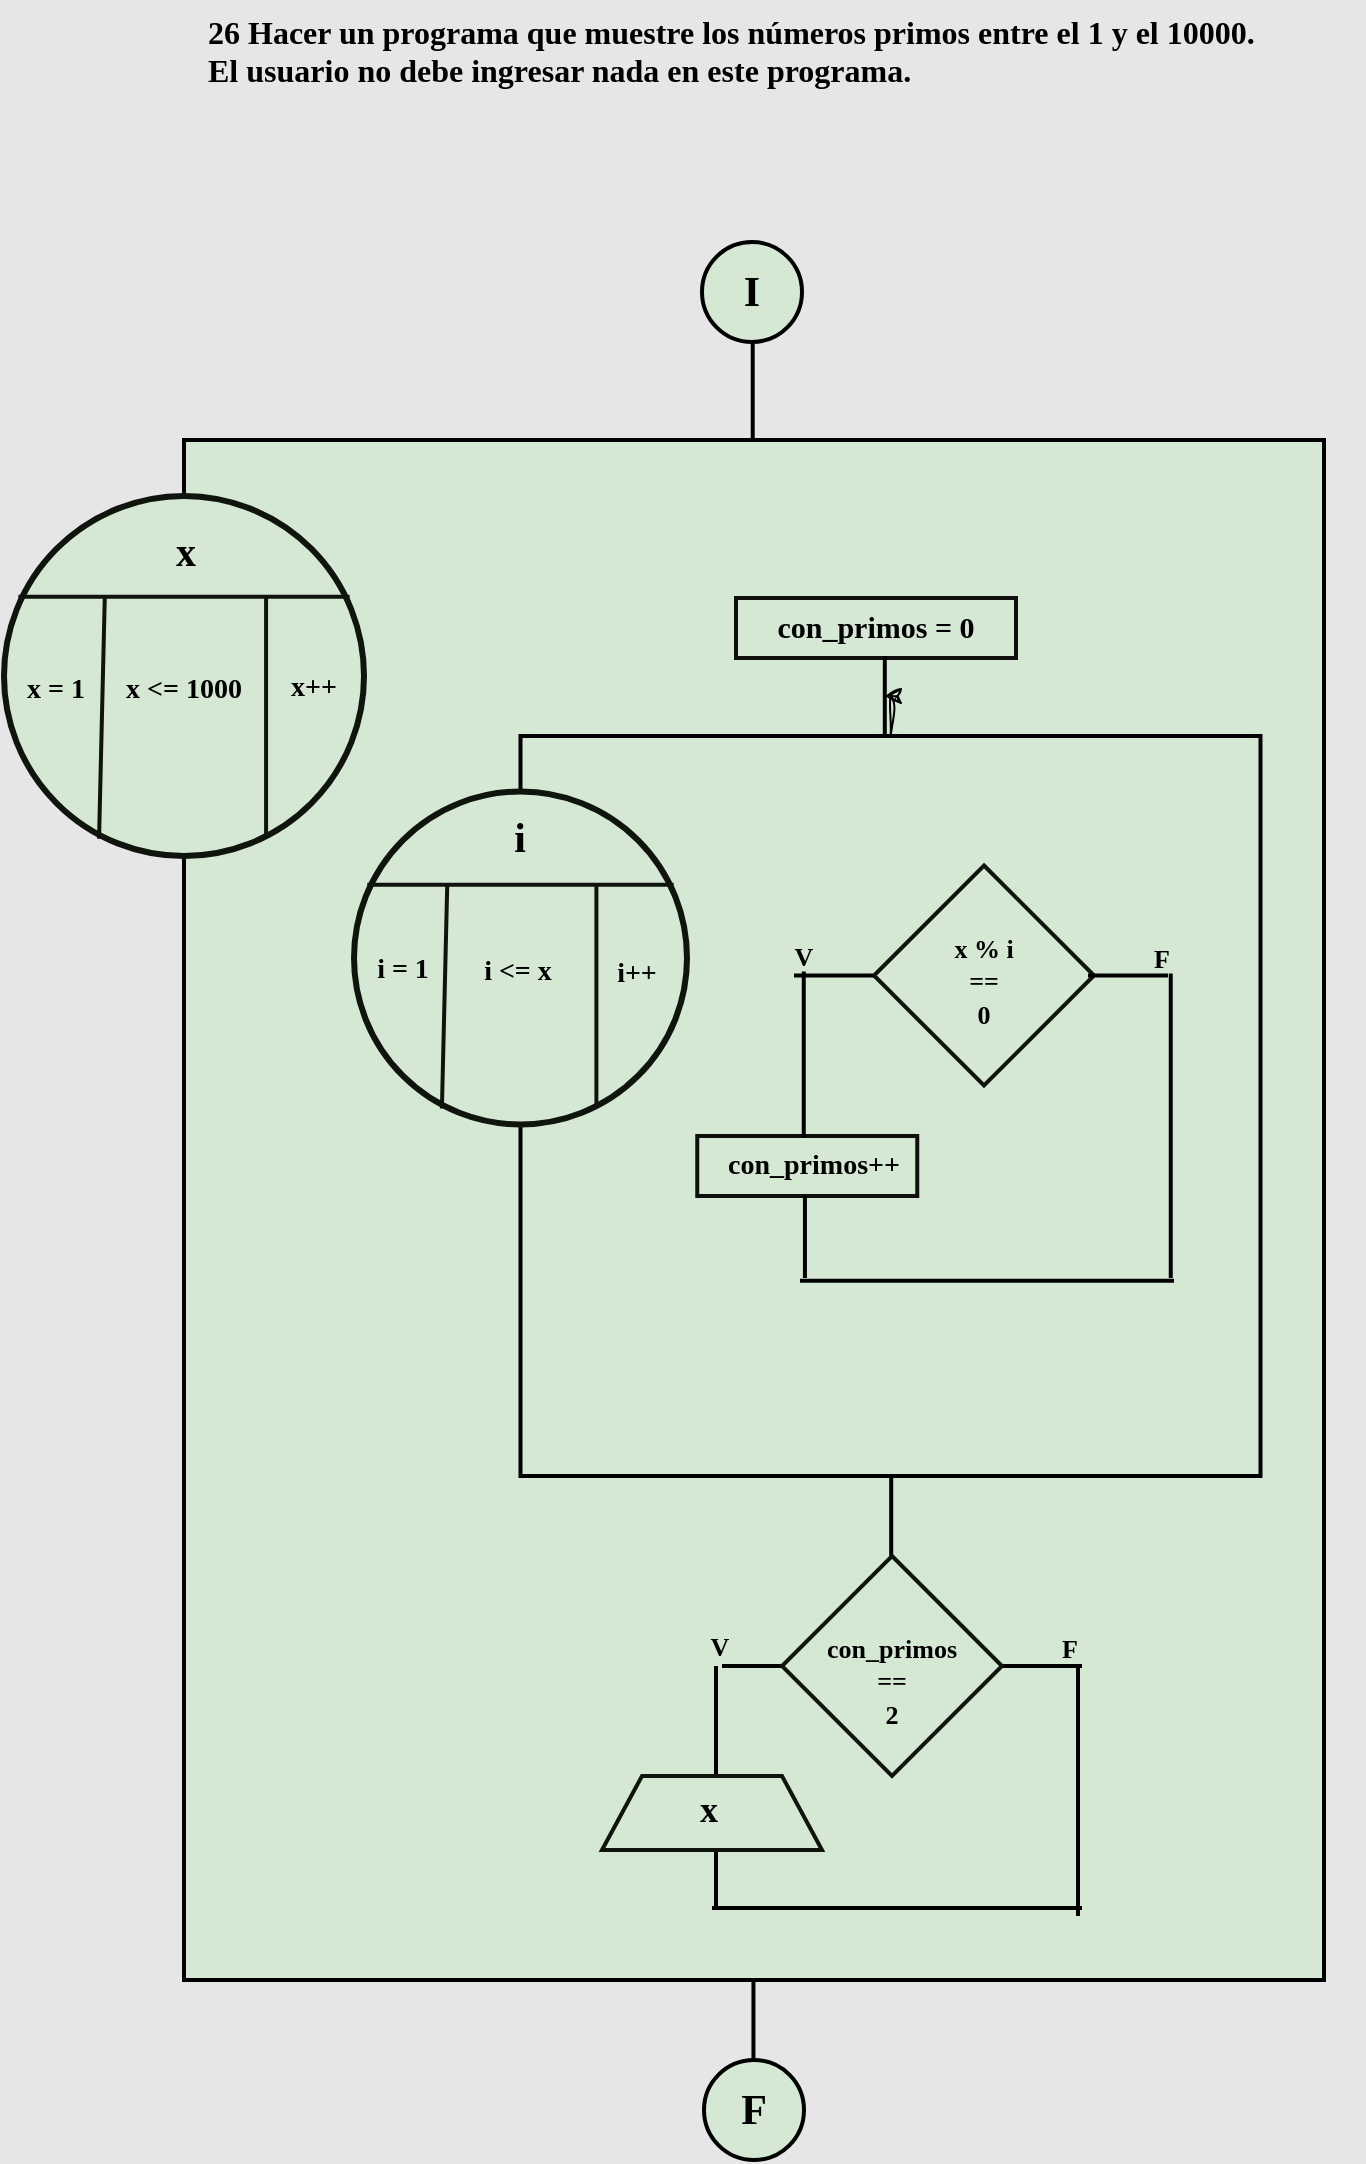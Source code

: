 <mxfile version="24.1.0" type="device">
  <diagram name="Página-1" id="kMBP3JyiyTANQdQD7Acw">
    <mxGraphModel dx="1495" dy="874" grid="1" gridSize="10" guides="1" tooltips="1" connect="1" arrows="1" fold="1" page="1" pageScale="1" pageWidth="827" pageHeight="1169" background="#E6E6E6" math="0" shadow="0">
      <root>
        <mxCell id="0" />
        <mxCell id="1" parent="0" />
        <mxCell id="DLQTj4c1uWG0KWNkrKZl-1" value="&lt;font style=&quot;font-size: 16px;&quot; color=&quot;#000000&quot; face=&quot;Comic Sans MS&quot;&gt;&lt;b&gt;26 Hacer un programa que muestre los números primos entre el 1 y el 10000.&amp;nbsp;&lt;/b&gt;&lt;/font&gt;&lt;div&gt;&lt;font style=&quot;font-size: 16px;&quot; color=&quot;#000000&quot; face=&quot;Comic Sans MS&quot;&gt;&lt;b&gt;El usuario no debe ingresar nada en este programa.&lt;/b&gt;&lt;/font&gt;&lt;/div&gt;" style="text;whiteSpace=wrap;html=1;fontFamily=Architects Daughter;fontSource=https%3A%2F%2Ffonts.googleapis.com%2Fcss%3Ffamily%3DArchitects%2BDaughter;" vertex="1" parent="1">
          <mxGeometry x="130" y="10" width="580" height="80" as="geometry" />
        </mxCell>
        <mxCell id="DLQTj4c1uWG0KWNkrKZl-139" value="" style="group;aspect=fixed;" vertex="1" connectable="0" parent="1">
          <mxGeometry x="30" y="131" width="660" height="959" as="geometry" />
        </mxCell>
        <mxCell id="DLQTj4c1uWG0KWNkrKZl-10" value="" style="whiteSpace=wrap;html=1;rounded=0;labelBackgroundColor=none;strokeColor=#000000;strokeWidth=2;align=center;verticalAlign=middle;fontFamily=Helvetica;fontSize=12;fontColor=default;fillColor=#d5e8d4;container=0;" vertex="1" parent="DLQTj4c1uWG0KWNkrKZl-139">
          <mxGeometry x="90" y="99" width="570" height="770" as="geometry" />
        </mxCell>
        <mxCell id="DLQTj4c1uWG0KWNkrKZl-137" value="" style="line;strokeWidth=2;direction=south;html=1;hachureGap=4;fontFamily=Architects Daughter;fontSource=https://fonts.googleapis.com/css?family=Architects+Daughter;strokeColor=#000000;aspect=fixed;container=0;" vertex="1" parent="DLQTj4c1uWG0KWNkrKZl-139">
          <mxGeometry x="372.4" y="50" width="3.92" height="49" as="geometry" />
        </mxCell>
        <mxCell id="DLQTj4c1uWG0KWNkrKZl-138" value="" style="line;strokeWidth=2;direction=south;html=1;hachureGap=4;fontFamily=Architects Daughter;fontSource=https://fonts.googleapis.com/css?family=Architects+Daughter;strokeColor=#000000;aspect=fixed;container=0;" vertex="1" parent="DLQTj4c1uWG0KWNkrKZl-139">
          <mxGeometry x="373.12" y="869" width="3.2" height="40" as="geometry" />
        </mxCell>
        <mxCell id="DLQTj4c1uWG0KWNkrKZl-3" value="" style="strokeWidth=2;html=1;shape=mxgraph.flowchart.start_2;whiteSpace=wrap;rounded=0;labelBackgroundColor=none;strokeColor=#000000;align=center;verticalAlign=middle;fontFamily=Helvetica;fontSize=12;fontColor=default;fillColor=#d5e8d4;container=0;" vertex="1" parent="DLQTj4c1uWG0KWNkrKZl-139">
          <mxGeometry x="350" y="909" width="50" height="50" as="geometry" />
        </mxCell>
        <mxCell id="DLQTj4c1uWG0KWNkrKZl-4" value="&lt;b&gt;&lt;font color=&quot;#000000&quot; style=&quot;font-size: 21px;&quot; face=&quot;Comic Sans MS&quot;&gt;F&lt;/font&gt;&lt;/b&gt;" style="text;strokeColor=none;align=center;fillColor=none;html=1;verticalAlign=middle;whiteSpace=wrap;rounded=0;fontFamily=Architects Daughter;fontSource=https%3A%2F%2Ffonts.googleapis.com%2Fcss%3Ffamily%3DArchitects%2BDaughter;container=0;" vertex="1" parent="DLQTj4c1uWG0KWNkrKZl-139">
          <mxGeometry x="345" y="919" width="60" height="30" as="geometry" />
        </mxCell>
        <mxCell id="DLQTj4c1uWG0KWNkrKZl-2" value="" style="strokeWidth=2;html=1;shape=mxgraph.flowchart.start_2;whiteSpace=wrap;rounded=0;labelBackgroundColor=none;strokeColor=#000000;align=center;verticalAlign=middle;fontFamily=Helvetica;fontSize=12;fontColor=default;fillColor=#d5e8d4;container=0;" vertex="1" parent="DLQTj4c1uWG0KWNkrKZl-139">
          <mxGeometry x="349" width="50" height="50" as="geometry" />
        </mxCell>
        <mxCell id="DLQTj4c1uWG0KWNkrKZl-5" value="&lt;b&gt;&lt;font color=&quot;#000000&quot; style=&quot;font-size: 21px;&quot; face=&quot;Comic Sans MS&quot;&gt;I&lt;/font&gt;&lt;/b&gt;" style="text;strokeColor=none;align=center;fillColor=none;html=1;verticalAlign=middle;whiteSpace=wrap;rounded=0;fontFamily=Architects Daughter;fontSource=https://fonts.googleapis.com/css?family=Architects+Daughter;container=0;" vertex="1" parent="DLQTj4c1uWG0KWNkrKZl-139">
          <mxGeometry x="344" y="10" width="60" height="30" as="geometry" />
        </mxCell>
        <mxCell id="DLQTj4c1uWG0KWNkrKZl-6" style="edgeStyle=orthogonalEdgeStyle;rounded=0;sketch=1;hachureGap=4;jiggle=2;curveFitting=1;orthogonalLoop=1;jettySize=auto;html=1;exitX=0.5;exitY=1;exitDx=0;exitDy=0;fontFamily=Architects Daughter;fontSource=https%3A%2F%2Ffonts.googleapis.com%2Fcss%3Ffamily%3DArchitects%2BDaughter;" edge="1" parent="DLQTj4c1uWG0KWNkrKZl-139" source="DLQTj4c1uWG0KWNkrKZl-5" target="DLQTj4c1uWG0KWNkrKZl-5">
          <mxGeometry relative="1" as="geometry" />
        </mxCell>
        <mxCell id="DLQTj4c1uWG0KWNkrKZl-90" value="" style="line;strokeWidth=2;direction=south;html=1;hachureGap=4;fontFamily=Architects Daughter;fontSource=https://fonts.googleapis.com/css?family=Architects+Daughter;strokeColor=#000000;aspect=fixed;container=0;" vertex="1" parent="DLQTj4c1uWG0KWNkrKZl-139">
          <mxGeometry x="442" y="617" width="3.2" height="40" as="geometry" />
        </mxCell>
        <mxCell id="DLQTj4c1uWG0KWNkrKZl-136" value="" style="edgeStyle=orthogonalEdgeStyle;rounded=0;sketch=1;hachureGap=4;jiggle=2;curveFitting=1;orthogonalLoop=1;jettySize=auto;html=1;fontFamily=Architects Daughter;fontSource=https%3A%2F%2Ffonts.googleapis.com%2Fcss%3Ffamily%3DArchitects%2BDaughter;" edge="1" parent="DLQTj4c1uWG0KWNkrKZl-139" source="DLQTj4c1uWG0KWNkrKZl-91" target="DLQTj4c1uWG0KWNkrKZl-122">
          <mxGeometry relative="1" as="geometry" />
        </mxCell>
        <mxCell id="DLQTj4c1uWG0KWNkrKZl-91" value="" style="whiteSpace=wrap;html=1;aspect=fixed;rounded=0;labelBackgroundColor=none;strokeColor=#000000;strokeWidth=2;align=center;verticalAlign=middle;fontFamily=Helvetica;fontSize=12;fontColor=default;fillColor=#d5e8d4;container=0;" vertex="1" parent="DLQTj4c1uWG0KWNkrKZl-139">
          <mxGeometry x="258.25" y="247" width="370" height="370" as="geometry" />
        </mxCell>
        <mxCell id="DLQTj4c1uWG0KWNkrKZl-92" value="" style="ellipse;whiteSpace=wrap;html=1;aspect=fixed;rounded=0;labelBackgroundColor=none;strokeColor=#0F140C;strokeWidth=3;align=center;verticalAlign=middle;fontFamily=Helvetica;fontSize=12;fontColor=default;fillColor=#d5e8d4;container=0;" vertex="1" parent="DLQTj4c1uWG0KWNkrKZl-139">
          <mxGeometry x="175" y="274.75" width="166.5" height="166.5" as="geometry" />
        </mxCell>
        <mxCell id="DLQTj4c1uWG0KWNkrKZl-93" value="" style="endArrow=none;html=1;rounded=0;strokeColor=#0F140C;fontFamily=Helvetica;fontSize=12;fontColor=default;fillColor=#B2C9AB;strokeWidth=2;" edge="1" parent="DLQTj4c1uWG0KWNkrKZl-139">
          <mxGeometry width="50" height="50" relative="1" as="geometry">
            <mxPoint x="334.84" y="321.37" as="sourcePoint" />
            <mxPoint x="181.66" y="321.37" as="targetPoint" />
          </mxGeometry>
        </mxCell>
        <mxCell id="DLQTj4c1uWG0KWNkrKZl-94" value="" style="endArrow=none;html=1;rounded=0;strokeColor=#0F140C;fontFamily=Helvetica;fontSize=12;fontColor=default;fillColor=#B2C9AB;exitX=0.264;exitY=0.952;exitDx=0;exitDy=0;exitPerimeter=0;strokeWidth=2;" edge="1" parent="DLQTj4c1uWG0KWNkrKZl-139" source="DLQTj4c1uWG0KWNkrKZl-92">
          <mxGeometry width="50" height="50" relative="1" as="geometry">
            <mxPoint x="214.96" y="374.65" as="sourcePoint" />
            <mxPoint x="221.62" y="321.37" as="targetPoint" />
          </mxGeometry>
        </mxCell>
        <mxCell id="DLQTj4c1uWG0KWNkrKZl-95" value="" style="endArrow=none;html=1;rounded=0;strokeColor=#0F140C;fontFamily=Helvetica;fontSize=12;fontColor=default;fillColor=#B2C9AB;exitX=0.728;exitY=0.948;exitDx=0;exitDy=0;exitPerimeter=0;strokeWidth=2;" edge="1" parent="DLQTj4c1uWG0KWNkrKZl-139" source="DLQTj4c1uWG0KWNkrKZl-92">
          <mxGeometry width="50" height="50" relative="1" as="geometry">
            <mxPoint x="274.9" y="387.97" as="sourcePoint" />
            <mxPoint x="296.212" y="321.37" as="targetPoint" />
          </mxGeometry>
        </mxCell>
        <mxCell id="DLQTj4c1uWG0KWNkrKZl-96" value="&lt;b&gt;&lt;font color=&quot;#000000&quot; style=&quot;font-size: 21px;&quot; face=&quot;Comic Sans MS&quot;&gt;i&lt;/font&gt;&lt;/b&gt;" style="text;strokeColor=none;align=center;fillColor=none;html=1;verticalAlign=middle;whiteSpace=wrap;rounded=0;fontFamily=Architects Daughter;fontSource=https%3A%2F%2Ffonts.googleapis.com%2Fcss%3Ffamily%3DArchitects%2BDaughter;container=0;" vertex="1" parent="DLQTj4c1uWG0KWNkrKZl-139">
          <mxGeometry x="235.125" y="284" width="46.25" height="27.75" as="geometry" />
        </mxCell>
        <mxCell id="DLQTj4c1uWG0KWNkrKZl-97" value="&lt;b&gt;&lt;font color=&quot;#000000&quot; style=&quot;font-size: 14px;&quot; face=&quot;Comic Sans MS&quot;&gt;i = 1&lt;/font&gt;&lt;/b&gt;" style="text;strokeColor=none;align=center;fillColor=none;html=1;verticalAlign=middle;whiteSpace=wrap;rounded=0;fontFamily=Architects Daughter;fontSource=https%3A%2F%2Ffonts.googleapis.com%2Fcss%3Ffamily%3DArchitects%2BDaughter;container=0;" vertex="1" parent="DLQTj4c1uWG0KWNkrKZl-139">
          <mxGeometry x="180.55" y="355.225" width="37" height="18.5" as="geometry" />
        </mxCell>
        <mxCell id="DLQTj4c1uWG0KWNkrKZl-98" value="&lt;b&gt;&lt;font color=&quot;#000000&quot; style=&quot;font-size: 14px;&quot; face=&quot;Comic Sans MS&quot;&gt;i &amp;lt;= x&lt;/font&gt;&lt;/b&gt;" style="text;strokeColor=none;align=center;fillColor=none;html=1;verticalAlign=middle;whiteSpace=wrap;rounded=0;fontFamily=Architects Daughter;fontSource=https://fonts.googleapis.com/css?family=Architects+Daughter;container=0;" vertex="1" parent="DLQTj4c1uWG0KWNkrKZl-139">
          <mxGeometry x="228.65" y="351.525" width="55.5" height="27.75" as="geometry" />
        </mxCell>
        <mxCell id="DLQTj4c1uWG0KWNkrKZl-99" value="&lt;b&gt;&lt;font color=&quot;#000000&quot; style=&quot;font-size: 14px;&quot; face=&quot;Comic Sans MS&quot;&gt;i++&lt;/font&gt;&lt;/b&gt;" style="text;strokeColor=none;align=center;fillColor=none;html=1;verticalAlign=middle;whiteSpace=wrap;rounded=0;fontFamily=Architects Daughter;fontSource=https://fonts.googleapis.com/css?family=Architects+Daughter;container=0;" vertex="1" parent="DLQTj4c1uWG0KWNkrKZl-139">
          <mxGeometry x="298.025" y="357.075" width="37" height="18.5" as="geometry" />
        </mxCell>
        <mxCell id="DLQTj4c1uWG0KWNkrKZl-100" value="" style="rhombus;whiteSpace=wrap;html=1;rounded=0;labelBackgroundColor=none;strokeColor=#0F140C;strokeWidth=2;align=center;verticalAlign=middle;fontFamily=Helvetica;fontSize=12;fontColor=default;fillColor=#d5e8d4;container=0;" vertex="1" parent="DLQTj4c1uWG0KWNkrKZl-139">
          <mxGeometry x="435" y="311.75" width="110" height="110" as="geometry" />
        </mxCell>
        <mxCell id="DLQTj4c1uWG0KWNkrKZl-101" value="&lt;b&gt;&lt;font style=&quot;font-size: 13px;&quot; color=&quot;#000000&quot; face=&quot;Comic Sans MS&quot;&gt;x % i&lt;/font&gt;&lt;/b&gt;&lt;div&gt;&lt;font face=&quot;Comic Sans MS&quot; color=&quot;#000000&quot;&gt;&lt;span style=&quot;font-size: 13px;&quot;&gt;&lt;b&gt;==&lt;/b&gt;&lt;/span&gt;&lt;/font&gt;&lt;/div&gt;&lt;div&gt;&lt;font face=&quot;Comic Sans MS&quot; color=&quot;#000000&quot;&gt;&lt;span style=&quot;font-size: 13px;&quot;&gt;&lt;b&gt;0&lt;/b&gt;&lt;/span&gt;&lt;/font&gt;&lt;/div&gt;" style="text;strokeColor=none;align=center;fillColor=none;html=1;verticalAlign=middle;whiteSpace=wrap;rounded=0;fontFamily=Architects Daughter;fontSource=https%3A%2F%2Ffonts.googleapis.com%2Fcss%3Ffamily%3DArchitects%2BDaughter;container=0;" vertex="1" parent="DLQTj4c1uWG0KWNkrKZl-139">
          <mxGeometry x="460" y="344.75" width="60" height="50" as="geometry" />
        </mxCell>
        <mxCell id="DLQTj4c1uWG0KWNkrKZl-102" value="" style="rounded=0;whiteSpace=wrap;html=1;labelBackgroundColor=none;strokeColor=#0f100e;strokeWidth=2;align=center;verticalAlign=middle;fontFamily=Helvetica;fontSize=12;fontColor=default;fillColor=#d5e8d4;container=0;" vertex="1" parent="DLQTj4c1uWG0KWNkrKZl-139">
          <mxGeometry x="346.63" y="447" width="110" height="30" as="geometry" />
        </mxCell>
        <mxCell id="DLQTj4c1uWG0KWNkrKZl-103" value="&lt;b&gt;&lt;font color=&quot;#000000&quot; style=&quot;font-size: 14px;&quot; face=&quot;Comic Sans MS&quot;&gt;con_primos++&lt;/font&gt;&lt;/b&gt;" style="text;strokeColor=none;align=center;fillColor=none;html=1;verticalAlign=middle;whiteSpace=wrap;rounded=0;fontFamily=Architects Daughter;fontSource=https://fonts.googleapis.com/css?family=Architects+Daughter;container=0;" vertex="1" parent="DLQTj4c1uWG0KWNkrKZl-139">
          <mxGeometry x="364.63" y="452" width="80" height="20" as="geometry" />
        </mxCell>
        <mxCell id="DLQTj4c1uWG0KWNkrKZl-104" value="" style="rounded=0;whiteSpace=wrap;html=1;labelBackgroundColor=none;strokeColor=#0f100e;strokeWidth=2;align=center;verticalAlign=middle;fontFamily=Helvetica;fontSize=12;fontColor=default;fillColor=#d5e8d4;container=0;" vertex="1" parent="DLQTj4c1uWG0KWNkrKZl-139">
          <mxGeometry x="366" y="178" width="140" height="30" as="geometry" />
        </mxCell>
        <mxCell id="DLQTj4c1uWG0KWNkrKZl-105" value="&lt;font size=&quot;1&quot; face=&quot;Comic Sans MS&quot; color=&quot;#000000&quot;&gt;&lt;b style=&quot;font-size: 15px;&quot;&gt;con_primos = 0&lt;/b&gt;&lt;/font&gt;" style="text;strokeColor=none;align=center;fillColor=none;html=1;verticalAlign=middle;whiteSpace=wrap;rounded=0;fontFamily=Architects Daughter;fontSource=https%3A%2F%2Ffonts.googleapis.com%2Fcss%3Ffamily%3DArchitects%2BDaughter;container=0;" vertex="1" parent="DLQTj4c1uWG0KWNkrKZl-139">
          <mxGeometry x="376" y="168" width="120" height="50" as="geometry" />
        </mxCell>
        <mxCell id="DLQTj4c1uWG0KWNkrKZl-106" value="" style="line;strokeWidth=2;html=1;perimeter=backbonePerimeter;points=[];outlineConnect=0;hachureGap=4;fontFamily=Architects Daughter;fontSource=https://fonts.googleapis.com/css?family=Architects+Daughter;strokeColor=#000000;aspect=fixed;container=0;" vertex="1" parent="DLQTj4c1uWG0KWNkrKZl-139">
          <mxGeometry x="359" y="707" width="30" height="10" as="geometry" />
        </mxCell>
        <mxCell id="DLQTj4c1uWG0KWNkrKZl-107" value="" style="line;strokeWidth=2;html=1;perimeter=backbonePerimeter;points=[];outlineConnect=0;hachureGap=4;fontFamily=Architects Daughter;fontSource=https://fonts.googleapis.com/css?family=Architects+Daughter;strokeColor=#000000;aspect=fixed;container=0;" vertex="1" parent="DLQTj4c1uWG0KWNkrKZl-139">
          <mxGeometry x="354" y="828" width="185" height="10" as="geometry" />
        </mxCell>
        <mxCell id="DLQTj4c1uWG0KWNkrKZl-108" value="" style="line;strokeWidth=2;html=1;perimeter=backbonePerimeter;points=[];outlineConnect=0;hachureGap=4;fontFamily=Architects Daughter;fontSource=https://fonts.googleapis.com/css?family=Architects+Daughter;strokeColor=#000000;aspect=fixed;container=0;" vertex="1" parent="DLQTj4c1uWG0KWNkrKZl-139">
          <mxGeometry x="499" y="707" width="40" height="10" as="geometry" />
        </mxCell>
        <mxCell id="DLQTj4c1uWG0KWNkrKZl-109" value="" style="line;strokeWidth=2;direction=south;html=1;hachureGap=4;fontFamily=Architects Daughter;fontSource=https://fonts.googleapis.com/css?family=Architects+Daughter;strokeColor=#000000;aspect=fixed;container=0;" vertex="1" parent="DLQTj4c1uWG0KWNkrKZl-139">
          <mxGeometry x="532" y="712" width="10" height="125" as="geometry" />
        </mxCell>
        <mxCell id="DLQTj4c1uWG0KWNkrKZl-110" value="" style="line;strokeWidth=2;direction=south;html=1;hachureGap=4;fontFamily=Architects Daughter;fontSource=https://fonts.googleapis.com/css?family=Architects+Daughter;strokeColor=#000000;aspect=fixed;container=0;" vertex="1" parent="DLQTj4c1uWG0KWNkrKZl-139">
          <mxGeometry x="351" y="712" width="10" height="55" as="geometry" />
        </mxCell>
        <mxCell id="DLQTj4c1uWG0KWNkrKZl-111" value="" style="line;strokeWidth=2;direction=south;html=1;hachureGap=4;fontFamily=Architects Daughter;fontSource=https://fonts.googleapis.com/css?family=Architects+Daughter;strokeColor=#000000;aspect=fixed;container=0;" vertex="1" parent="DLQTj4c1uWG0KWNkrKZl-139">
          <mxGeometry x="351" y="804" width="10" height="30" as="geometry" />
        </mxCell>
        <mxCell id="DLQTj4c1uWG0KWNkrKZl-112" value="" style="rhombus;whiteSpace=wrap;html=1;rounded=0;labelBackgroundColor=none;strokeColor=#0F140C;strokeWidth=2;align=center;verticalAlign=middle;fontFamily=Helvetica;fontSize=12;fontColor=default;fillColor=#d5e8d4;container=0;aspect=fixed;" vertex="1" parent="DLQTj4c1uWG0KWNkrKZl-139">
          <mxGeometry x="389" y="657" width="110" height="110" as="geometry" />
        </mxCell>
        <mxCell id="DLQTj4c1uWG0KWNkrKZl-113" value="&lt;font face=&quot;Comic Sans MS&quot; color=&quot;#000000&quot;&gt;&lt;span style=&quot;font-size: 13px;&quot;&gt;&lt;b&gt;con_primos&lt;/b&gt;&lt;/span&gt;&lt;/font&gt;&lt;div&gt;&lt;font face=&quot;Comic Sans MS&quot; color=&quot;#000000&quot;&gt;&lt;span style=&quot;font-size: 13px;&quot;&gt;&lt;b&gt;==&lt;/b&gt;&lt;/span&gt;&lt;/font&gt;&lt;/div&gt;&lt;div&gt;&lt;font face=&quot;Comic Sans MS&quot; color=&quot;#000000&quot;&gt;&lt;span style=&quot;font-size: 13px;&quot;&gt;&lt;b&gt;2&lt;/b&gt;&lt;/span&gt;&lt;/font&gt;&lt;/div&gt;" style="text;strokeColor=none;align=center;fillColor=none;html=1;verticalAlign=middle;whiteSpace=wrap;rounded=0;fontFamily=Architects Daughter;fontSource=https://fonts.googleapis.com/css?family=Architects+Daughter;container=0;aspect=fixed;" vertex="1" parent="DLQTj4c1uWG0KWNkrKZl-139">
          <mxGeometry x="414" y="695" width="60" height="50" as="geometry" />
        </mxCell>
        <mxCell id="DLQTj4c1uWG0KWNkrKZl-114" value="" style="shape=trapezoid;perimeter=trapezoidPerimeter;whiteSpace=wrap;html=1;fixedSize=1;rounded=0;labelBackgroundColor=none;strokeColor=#0F140C;strokeWidth=2;align=center;verticalAlign=middle;fontFamily=Helvetica;fontSize=12;fontColor=default;fillColor=#d5e8d4;aspect=fixed;container=0;" vertex="1" parent="DLQTj4c1uWG0KWNkrKZl-139">
          <mxGeometry x="299" y="767" width="110" height="37" as="geometry" />
        </mxCell>
        <mxCell id="DLQTj4c1uWG0KWNkrKZl-115" value="&lt;font size=&quot;1&quot; face=&quot;Comic Sans MS&quot; color=&quot;#000000&quot;&gt;&lt;b style=&quot;font-size: 18px;&quot;&gt;x&lt;/b&gt;&lt;/font&gt;" style="text;whiteSpace=wrap;html=1;fontFamily=Architects Daughter;fontSource=https%3A%2F%2Ffonts.googleapis.com%2Fcss%3Ffamily%3DArchitects%2BDaughter;aspect=fixed;container=0;" vertex="1" parent="DLQTj4c1uWG0KWNkrKZl-139">
          <mxGeometry x="346" y="767" width="20" height="30" as="geometry" />
        </mxCell>
        <mxCell id="DLQTj4c1uWG0KWNkrKZl-116" value="" style="line;strokeWidth=2;html=1;perimeter=backbonePerimeter;points=[];outlineConnect=0;hachureGap=4;fontFamily=Architects Daughter;fontSource=https://fonts.googleapis.com/css?family=Architects+Daughter;strokeColor=#000000;aspect=fixed;container=0;" vertex="1" parent="DLQTj4c1uWG0KWNkrKZl-139">
          <mxGeometry x="395" y="361.72" width="40" height="10" as="geometry" />
        </mxCell>
        <mxCell id="DLQTj4c1uWG0KWNkrKZl-117" value="" style="line;strokeWidth=2;direction=south;html=1;hachureGap=4;fontFamily=Architects Daughter;fontSource=https://fonts.googleapis.com/css?family=Architects+Daughter;strokeColor=#000000;aspect=fixed;container=0;" vertex="1" parent="DLQTj4c1uWG0KWNkrKZl-139">
          <mxGeometry x="386" y="364.75" width="27.75" height="83.25" as="geometry" />
        </mxCell>
        <mxCell id="DLQTj4c1uWG0KWNkrKZl-118" value="" style="line;strokeWidth=2;html=1;perimeter=backbonePerimeter;points=[];outlineConnect=0;hachureGap=4;fontFamily=Architects Daughter;fontSource=https://fonts.googleapis.com/css?family=Architects+Daughter;strokeColor=#000000;aspect=fixed;container=0;" vertex="1" parent="DLQTj4c1uWG0KWNkrKZl-139">
          <mxGeometry x="542" y="361.75" width="40" height="10" as="geometry" />
        </mxCell>
        <mxCell id="DLQTj4c1uWG0KWNkrKZl-119" value="" style="line;strokeWidth=2;direction=south;html=1;hachureGap=4;fontFamily=Architects Daughter;fontSource=https://fonts.googleapis.com/css?family=Architects+Daughter;strokeColor=#000000;aspect=fixed;container=0;" vertex="1" parent="DLQTj4c1uWG0KWNkrKZl-139">
          <mxGeometry x="558" y="365.75" width="50.75" height="152.25" as="geometry" />
        </mxCell>
        <mxCell id="DLQTj4c1uWG0KWNkrKZl-120" value="" style="line;strokeWidth=2;direction=south;html=1;hachureGap=4;fontFamily=Architects Daughter;fontSource=https://fonts.googleapis.com/css?family=Architects+Daughter;strokeColor=#000000;aspect=fixed;container=0;" vertex="1" parent="DLQTj4c1uWG0KWNkrKZl-139">
          <mxGeometry x="393.63" y="477" width="13.67" height="41" as="geometry" />
        </mxCell>
        <mxCell id="DLQTj4c1uWG0KWNkrKZl-121" value="" style="line;strokeWidth=2;html=1;perimeter=backbonePerimeter;points=[];outlineConnect=0;hachureGap=4;fontFamily=Architects Daughter;fontSource=https://fonts.googleapis.com/css?family=Architects+Daughter;strokeColor=#000000;aspect=fixed;container=0;" vertex="1" parent="DLQTj4c1uWG0KWNkrKZl-139">
          <mxGeometry x="398" y="496" width="187" height="46.75" as="geometry" />
        </mxCell>
        <mxCell id="DLQTj4c1uWG0KWNkrKZl-122" value="" style="line;strokeWidth=2;direction=south;html=1;hachureGap=4;fontFamily=Architects Daughter;fontSource=https://fonts.googleapis.com/css?family=Architects+Daughter;strokeColor=#000000;aspect=fixed;container=0;" vertex="1" parent="DLQTj4c1uWG0KWNkrKZl-139">
          <mxGeometry x="438.8" y="207" width="3.2" height="40" as="geometry" />
        </mxCell>
        <mxCell id="DLQTj4c1uWG0KWNkrKZl-123" value="&lt;b&gt;&lt;font color=&quot;#000000&quot; style=&quot;font-size: 13px;&quot; face=&quot;Comic Sans MS&quot;&gt;V&lt;/font&gt;&lt;/b&gt;" style="text;strokeColor=none;align=center;fillColor=none;html=1;verticalAlign=middle;whiteSpace=wrap;rounded=0;fontFamily=Architects Daughter;fontSource=https://fonts.googleapis.com/css?family=Architects+Daughter;container=0;" vertex="1" parent="DLQTj4c1uWG0KWNkrKZl-139">
          <mxGeometry x="376.75" y="343.97" width="46.25" height="27.75" as="geometry" />
        </mxCell>
        <mxCell id="DLQTj4c1uWG0KWNkrKZl-124" value="&lt;b&gt;&lt;font color=&quot;#000000&quot; style=&quot;font-size: 13px;&quot; face=&quot;Comic Sans MS&quot;&gt;V&lt;/font&gt;&lt;/b&gt;" style="text;strokeColor=none;align=center;fillColor=none;html=1;verticalAlign=middle;whiteSpace=wrap;rounded=0;fontFamily=Architects Daughter;fontSource=https://fonts.googleapis.com/css?family=Architects+Daughter;container=0;" vertex="1" parent="DLQTj4c1uWG0KWNkrKZl-139">
          <mxGeometry x="335.03" y="689.25" width="46.25" height="27.75" as="geometry" />
        </mxCell>
        <mxCell id="DLQTj4c1uWG0KWNkrKZl-125" value="&lt;b&gt;&lt;font color=&quot;#000000&quot; style=&quot;font-size: 13px;&quot; face=&quot;Comic Sans MS&quot;&gt;F&lt;/font&gt;&lt;/b&gt;" style="text;strokeColor=none;align=center;fillColor=none;html=1;verticalAlign=middle;whiteSpace=wrap;rounded=0;fontFamily=Architects Daughter;fontSource=https://fonts.googleapis.com/css?family=Architects+Daughter;container=0;" vertex="1" parent="DLQTj4c1uWG0KWNkrKZl-139">
          <mxGeometry x="556" y="344.97" width="46.25" height="27.75" as="geometry" />
        </mxCell>
        <mxCell id="DLQTj4c1uWG0KWNkrKZl-126" value="&lt;b&gt;&lt;font color=&quot;#000000&quot; style=&quot;font-size: 13px;&quot; face=&quot;Comic Sans MS&quot;&gt;F&lt;/font&gt;&lt;/b&gt;" style="text;strokeColor=none;align=center;fillColor=none;html=1;verticalAlign=middle;whiteSpace=wrap;rounded=0;fontFamily=Architects Daughter;fontSource=https://fonts.googleapis.com/css?family=Architects+Daughter;container=0;" vertex="1" parent="DLQTj4c1uWG0KWNkrKZl-139">
          <mxGeometry x="509.75" y="690.25" width="46.25" height="27.75" as="geometry" />
        </mxCell>
        <mxCell id="DLQTj4c1uWG0KWNkrKZl-128" value="" style="ellipse;whiteSpace=wrap;html=1;aspect=fixed;rounded=0;labelBackgroundColor=none;strokeColor=#0F140C;strokeWidth=3;align=center;verticalAlign=middle;fontFamily=Helvetica;fontSize=12;fontColor=default;fillColor=#d5e8d4;container=0;" vertex="1" parent="DLQTj4c1uWG0KWNkrKZl-139">
          <mxGeometry y="127" width="180" height="180" as="geometry" />
        </mxCell>
        <mxCell id="DLQTj4c1uWG0KWNkrKZl-129" value="" style="endArrow=none;html=1;rounded=0;strokeColor=#0F140C;fontFamily=Helvetica;fontSize=12;fontColor=default;fillColor=#B2C9AB;strokeWidth=2;" edge="1" parent="DLQTj4c1uWG0KWNkrKZl-139">
          <mxGeometry width="50" height="50" relative="1" as="geometry">
            <mxPoint x="172.8" y="177.4" as="sourcePoint" />
            <mxPoint x="7.2" y="177.4" as="targetPoint" />
          </mxGeometry>
        </mxCell>
        <mxCell id="DLQTj4c1uWG0KWNkrKZl-130" value="" style="endArrow=none;html=1;rounded=0;strokeColor=#0F140C;fontFamily=Helvetica;fontSize=12;fontColor=default;fillColor=#B2C9AB;exitX=0.264;exitY=0.952;exitDx=0;exitDy=0;exitPerimeter=0;strokeWidth=2;" edge="1" parent="DLQTj4c1uWG0KWNkrKZl-139" source="DLQTj4c1uWG0KWNkrKZl-128">
          <mxGeometry width="50" height="50" relative="1" as="geometry">
            <mxPoint x="43.2" y="235" as="sourcePoint" />
            <mxPoint x="50.4" y="177.4" as="targetPoint" />
          </mxGeometry>
        </mxCell>
        <mxCell id="DLQTj4c1uWG0KWNkrKZl-131" value="" style="endArrow=none;html=1;rounded=0;strokeColor=#0F140C;fontFamily=Helvetica;fontSize=12;fontColor=default;fillColor=#B2C9AB;exitX=0.728;exitY=0.948;exitDx=0;exitDy=0;exitPerimeter=0;strokeWidth=2;" edge="1" parent="DLQTj4c1uWG0KWNkrKZl-139" source="DLQTj4c1uWG0KWNkrKZl-128">
          <mxGeometry width="50" height="50" relative="1" as="geometry">
            <mxPoint x="108.0" y="249.4" as="sourcePoint" />
            <mxPoint x="131.04" y="177.4" as="targetPoint" />
          </mxGeometry>
        </mxCell>
        <mxCell id="DLQTj4c1uWG0KWNkrKZl-132" value="&lt;font color=&quot;#000000&quot; size=&quot;1&quot; face=&quot;Comic Sans MS&quot;&gt;&lt;b style=&quot;font-size: 20px;&quot;&gt;x&lt;/b&gt;&lt;/font&gt;" style="text;strokeColor=none;align=center;fillColor=none;html=1;verticalAlign=middle;whiteSpace=wrap;rounded=0;fontFamily=Architects Daughter;fontSource=https://fonts.googleapis.com/css?family=Architects+Daughter;container=0;" vertex="1" parent="DLQTj4c1uWG0KWNkrKZl-139">
          <mxGeometry x="71" y="139" width="40" height="30" as="geometry" />
        </mxCell>
        <mxCell id="DLQTj4c1uWG0KWNkrKZl-133" value="&lt;font color=&quot;#000000&quot; size=&quot;1&quot; face=&quot;Comic Sans MS&quot;&gt;&lt;b style=&quot;font-size: 14px;&quot;&gt;x = 1&lt;/b&gt;&lt;/font&gt;" style="text;strokeColor=none;align=center;fillColor=none;html=1;verticalAlign=middle;whiteSpace=wrap;rounded=0;fontFamily=Architects Daughter;fontSource=https://fonts.googleapis.com/css?family=Architects+Daughter;container=0;" vertex="1" parent="DLQTj4c1uWG0KWNkrKZl-139">
          <mxGeometry x="6" y="209" width="40" height="30" as="geometry" />
        </mxCell>
        <mxCell id="DLQTj4c1uWG0KWNkrKZl-134" value="&lt;font color=&quot;#000000&quot; size=&quot;1&quot; face=&quot;Comic Sans MS&quot;&gt;&lt;b style=&quot;font-size: 14px;&quot;&gt;x &amp;lt;= 1000&lt;/b&gt;&lt;/font&gt;" style="text;strokeColor=none;align=center;fillColor=none;html=1;verticalAlign=middle;whiteSpace=wrap;rounded=0;fontFamily=Architects Daughter;fontSource=https://fonts.googleapis.com/css?family=Architects+Daughter;container=0;" vertex="1" parent="DLQTj4c1uWG0KWNkrKZl-139">
          <mxGeometry x="45" y="209" width="90" height="30" as="geometry" />
        </mxCell>
        <mxCell id="DLQTj4c1uWG0KWNkrKZl-135" value="&lt;font color=&quot;#000000&quot; size=&quot;1&quot; face=&quot;Comic Sans MS&quot;&gt;&lt;b style=&quot;font-size: 14px;&quot;&gt;x++&lt;/b&gt;&lt;/font&gt;" style="text;strokeColor=none;align=center;fillColor=none;html=1;verticalAlign=middle;whiteSpace=wrap;rounded=0;fontFamily=Architects Daughter;fontSource=https://fonts.googleapis.com/css?family=Architects+Daughter;container=0;" vertex="1" parent="DLQTj4c1uWG0KWNkrKZl-139">
          <mxGeometry x="135" y="208" width="40" height="30" as="geometry" />
        </mxCell>
      </root>
    </mxGraphModel>
  </diagram>
</mxfile>
